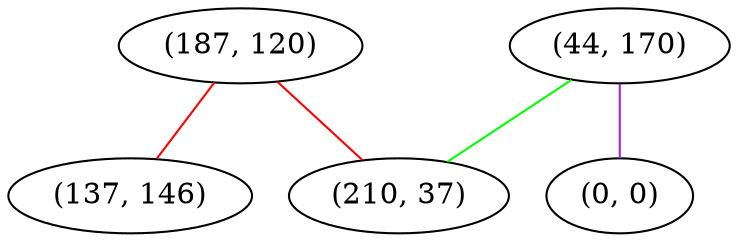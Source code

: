 graph "" {
"(187, 120)";
"(44, 170)";
"(210, 37)";
"(0, 0)";
"(137, 146)";
"(187, 120)" -- "(137, 146)"  [color=red, key=0, weight=1];
"(187, 120)" -- "(210, 37)"  [color=red, key=0, weight=1];
"(44, 170)" -- "(210, 37)"  [color=green, key=0, weight=2];
"(44, 170)" -- "(0, 0)"  [color=purple, key=0, weight=4];
}
